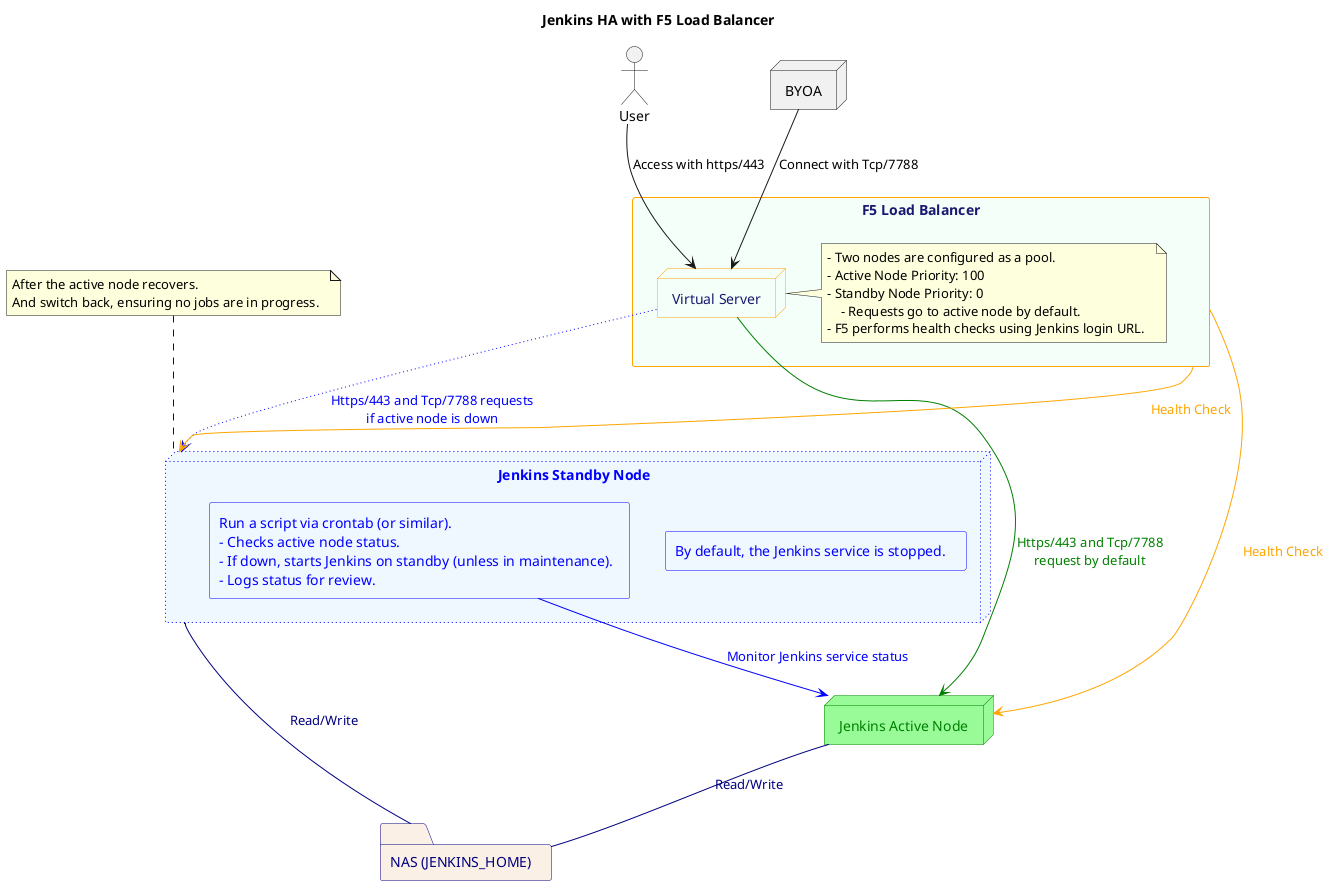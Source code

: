 @startuml Jenkins HA with F5 Load Balancer
title Jenkins HA with F5 Load Balancer

actor User
node BYOA

rectangle "F5 Load Balancer" as F5 #MintCream;line:Orange;text:MidnightBlue {
    node "Virtual Server" as VS #MintCream;line:Orange;text:MidnightBlue 
    note right of VS 
    - Two nodes are configured as a pool.  
    - Active Node Priority: 100  
    - Standby Node Priority: 0  
        - Requests go to active node by default.  
    - F5 performs health checks using Jenkins login URL.  
    end note
}

node "Jenkins Active Node" as Active #palegreen;line:green;text:green

node "Jenkins Standby Node" as Standby #aliceblue;line:blue;line.dotted;text:blue {
    rectangle service #aliceblue;line:blue;text:blue [
        By default, the Jenkins service is stopped.   
    ]
    rectangle Script #aliceblue;line:blue;text:blue [
        Run a script via crontab (or similar).  
        - Checks active node status.  
        - If down, starts Jenkins on standby (unless in maintenance).  
        - Logs status for review.
    ]
}

note top of Standby
After the active node recovers.
And switch back, ensuring no jobs are in progress.  
end note

folder "NAS (JENKINS_HOME)" as NAS #linen;line:navy;text:navy

User --> VS : Access with https/443
BYOA --> VS : Connect with Tcp/7788

VS --> Active #green;text:green : Https/443 and Tcp/7788\nrequest by default
F5 --> Active #Orange;text:Orange : Health Check
VS --> Standby #blue;line.dotted;text:blue : Https/443 and Tcp/7788 requests\nif active node is down
F5 --> Standby #Orange;text:Orange : Health Check 

Script --> Active #blue;text:blue : Monitor Jenkins service status

Active -- NAS #navy;text:navy : Read/Write
Standby -- NAS #navy;text:navy : Read/Write

@enduml
